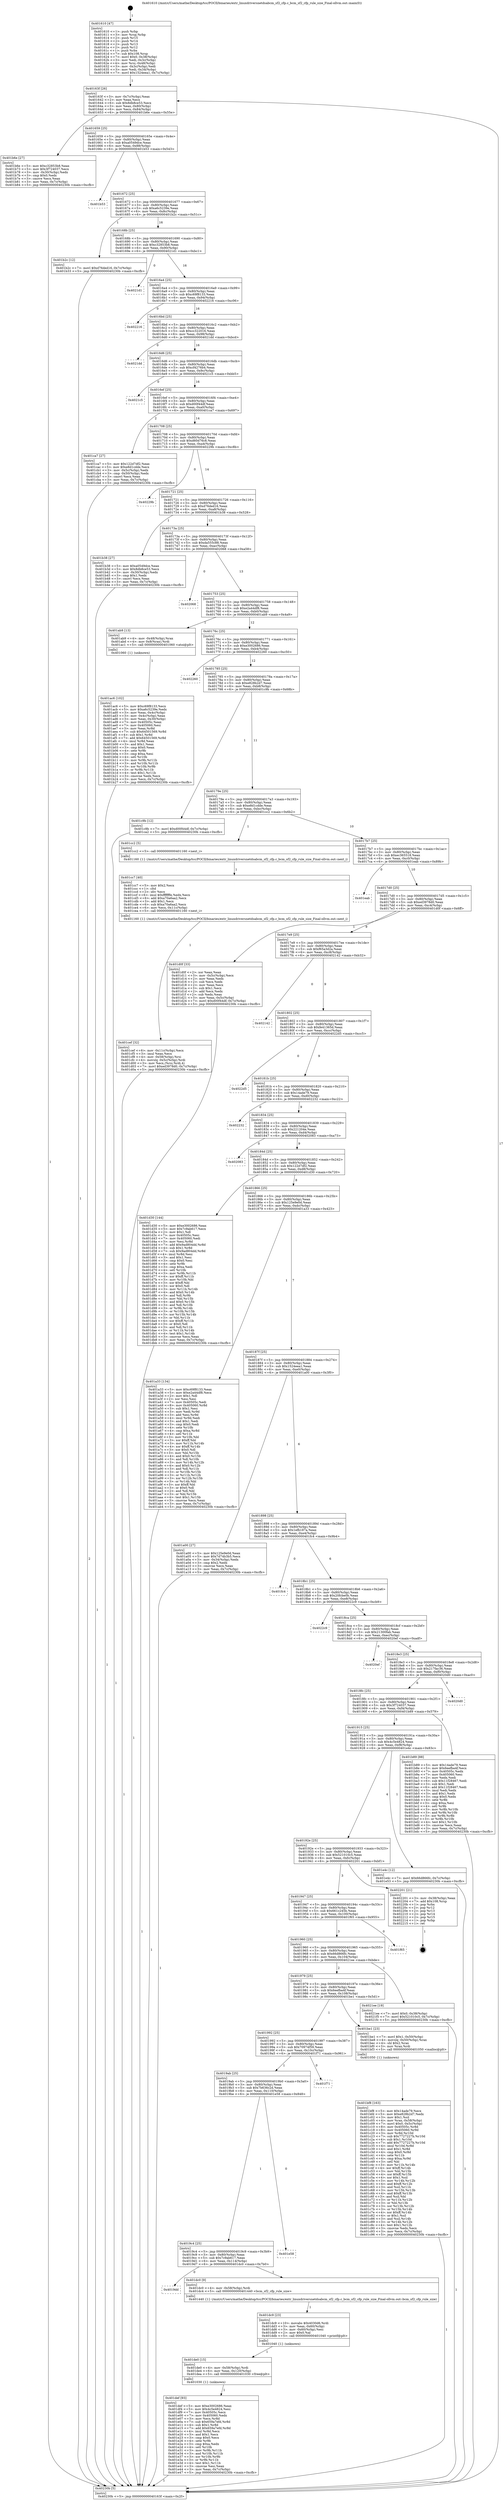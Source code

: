 digraph "0x401610" {
  label = "0x401610 (/mnt/c/Users/mathe/Desktop/tcc/POCII/binaries/extr_linuxdriversnetdsabcm_sf2_cfp.c_bcm_sf2_cfp_rule_size_Final-ollvm.out::main(0))"
  labelloc = "t"
  node[shape=record]

  Entry [label="",width=0.3,height=0.3,shape=circle,fillcolor=black,style=filled]
  "0x40163f" [label="{
     0x40163f [26]\l
     | [instrs]\l
     &nbsp;&nbsp;0x40163f \<+3\>: mov -0x7c(%rbp),%eax\l
     &nbsp;&nbsp;0x401642 \<+2\>: mov %eax,%ecx\l
     &nbsp;&nbsp;0x401644 \<+6\>: sub $0x8db8ce53,%ecx\l
     &nbsp;&nbsp;0x40164a \<+3\>: mov %eax,-0x80(%rbp)\l
     &nbsp;&nbsp;0x40164d \<+6\>: mov %ecx,-0x84(%rbp)\l
     &nbsp;&nbsp;0x401653 \<+6\>: je 0000000000401b6e \<main+0x55e\>\l
  }"]
  "0x401b6e" [label="{
     0x401b6e [27]\l
     | [instrs]\l
     &nbsp;&nbsp;0x401b6e \<+5\>: mov $0xc32853b8,%eax\l
     &nbsp;&nbsp;0x401b73 \<+5\>: mov $0x3f724037,%ecx\l
     &nbsp;&nbsp;0x401b78 \<+3\>: mov -0x30(%rbp),%edx\l
     &nbsp;&nbsp;0x401b7b \<+3\>: cmp $0x0,%edx\l
     &nbsp;&nbsp;0x401b7e \<+3\>: cmove %ecx,%eax\l
     &nbsp;&nbsp;0x401b81 \<+3\>: mov %eax,-0x7c(%rbp)\l
     &nbsp;&nbsp;0x401b84 \<+5\>: jmp 000000000040230b \<main+0xcfb\>\l
  }"]
  "0x401659" [label="{
     0x401659 [25]\l
     | [instrs]\l
     &nbsp;&nbsp;0x401659 \<+5\>: jmp 000000000040165e \<main+0x4e\>\l
     &nbsp;&nbsp;0x40165e \<+3\>: mov -0x80(%rbp),%eax\l
     &nbsp;&nbsp;0x401661 \<+5\>: sub $0xa0549dce,%eax\l
     &nbsp;&nbsp;0x401666 \<+6\>: mov %eax,-0x88(%rbp)\l
     &nbsp;&nbsp;0x40166c \<+6\>: je 0000000000401b53 \<main+0x543\>\l
  }"]
  Exit [label="",width=0.3,height=0.3,shape=circle,fillcolor=black,style=filled,peripheries=2]
  "0x401b53" [label="{
     0x401b53\l
  }", style=dashed]
  "0x401672" [label="{
     0x401672 [25]\l
     | [instrs]\l
     &nbsp;&nbsp;0x401672 \<+5\>: jmp 0000000000401677 \<main+0x67\>\l
     &nbsp;&nbsp;0x401677 \<+3\>: mov -0x80(%rbp),%eax\l
     &nbsp;&nbsp;0x40167a \<+5\>: sub $0xa6c5239e,%eax\l
     &nbsp;&nbsp;0x40167f \<+6\>: mov %eax,-0x8c(%rbp)\l
     &nbsp;&nbsp;0x401685 \<+6\>: je 0000000000401b2c \<main+0x51c\>\l
  }"]
  "0x401def" [label="{
     0x401def [93]\l
     | [instrs]\l
     &nbsp;&nbsp;0x401def \<+5\>: mov $0xe3002686,%eax\l
     &nbsp;&nbsp;0x401df4 \<+5\>: mov $0x4c5e4824,%esi\l
     &nbsp;&nbsp;0x401df9 \<+7\>: mov 0x40505c,%ecx\l
     &nbsp;&nbsp;0x401e00 \<+7\>: mov 0x405060,%edx\l
     &nbsp;&nbsp;0x401e07 \<+3\>: mov %ecx,%r8d\l
     &nbsp;&nbsp;0x401e0a \<+7\>: sub $0x659a7efd,%r8d\l
     &nbsp;&nbsp;0x401e11 \<+4\>: sub $0x1,%r8d\l
     &nbsp;&nbsp;0x401e15 \<+7\>: add $0x659a7efd,%r8d\l
     &nbsp;&nbsp;0x401e1c \<+4\>: imul %r8d,%ecx\l
     &nbsp;&nbsp;0x401e20 \<+3\>: and $0x1,%ecx\l
     &nbsp;&nbsp;0x401e23 \<+3\>: cmp $0x0,%ecx\l
     &nbsp;&nbsp;0x401e26 \<+4\>: sete %r9b\l
     &nbsp;&nbsp;0x401e2a \<+3\>: cmp $0xa,%edx\l
     &nbsp;&nbsp;0x401e2d \<+4\>: setl %r10b\l
     &nbsp;&nbsp;0x401e31 \<+3\>: mov %r9b,%r11b\l
     &nbsp;&nbsp;0x401e34 \<+3\>: and %r10b,%r11b\l
     &nbsp;&nbsp;0x401e37 \<+3\>: xor %r10b,%r9b\l
     &nbsp;&nbsp;0x401e3a \<+3\>: or %r9b,%r11b\l
     &nbsp;&nbsp;0x401e3d \<+4\>: test $0x1,%r11b\l
     &nbsp;&nbsp;0x401e41 \<+3\>: cmovne %esi,%eax\l
     &nbsp;&nbsp;0x401e44 \<+3\>: mov %eax,-0x7c(%rbp)\l
     &nbsp;&nbsp;0x401e47 \<+5\>: jmp 000000000040230b \<main+0xcfb\>\l
  }"]
  "0x401b2c" [label="{
     0x401b2c [12]\l
     | [instrs]\l
     &nbsp;&nbsp;0x401b2c \<+7\>: movl $0xd76ded16,-0x7c(%rbp)\l
     &nbsp;&nbsp;0x401b33 \<+5\>: jmp 000000000040230b \<main+0xcfb\>\l
  }"]
  "0x40168b" [label="{
     0x40168b [25]\l
     | [instrs]\l
     &nbsp;&nbsp;0x40168b \<+5\>: jmp 0000000000401690 \<main+0x80\>\l
     &nbsp;&nbsp;0x401690 \<+3\>: mov -0x80(%rbp),%eax\l
     &nbsp;&nbsp;0x401693 \<+5\>: sub $0xc32853b8,%eax\l
     &nbsp;&nbsp;0x401698 \<+6\>: mov %eax,-0x90(%rbp)\l
     &nbsp;&nbsp;0x40169e \<+6\>: je 00000000004021d1 \<main+0xbc1\>\l
  }"]
  "0x401de0" [label="{
     0x401de0 [15]\l
     | [instrs]\l
     &nbsp;&nbsp;0x401de0 \<+4\>: mov -0x58(%rbp),%rdi\l
     &nbsp;&nbsp;0x401de4 \<+6\>: mov %eax,-0x120(%rbp)\l
     &nbsp;&nbsp;0x401dea \<+5\>: call 0000000000401030 \<free@plt\>\l
     | [calls]\l
     &nbsp;&nbsp;0x401030 \{1\} (unknown)\l
  }"]
  "0x4021d1" [label="{
     0x4021d1\l
  }", style=dashed]
  "0x4016a4" [label="{
     0x4016a4 [25]\l
     | [instrs]\l
     &nbsp;&nbsp;0x4016a4 \<+5\>: jmp 00000000004016a9 \<main+0x99\>\l
     &nbsp;&nbsp;0x4016a9 \<+3\>: mov -0x80(%rbp),%eax\l
     &nbsp;&nbsp;0x4016ac \<+5\>: sub $0xc69f8133,%eax\l
     &nbsp;&nbsp;0x4016b1 \<+6\>: mov %eax,-0x94(%rbp)\l
     &nbsp;&nbsp;0x4016b7 \<+6\>: je 0000000000402216 \<main+0xc06\>\l
  }"]
  "0x401dc9" [label="{
     0x401dc9 [23]\l
     | [instrs]\l
     &nbsp;&nbsp;0x401dc9 \<+10\>: movabs $0x4030d6,%rdi\l
     &nbsp;&nbsp;0x401dd3 \<+3\>: mov %eax,-0x60(%rbp)\l
     &nbsp;&nbsp;0x401dd6 \<+3\>: mov -0x60(%rbp),%esi\l
     &nbsp;&nbsp;0x401dd9 \<+2\>: mov $0x0,%al\l
     &nbsp;&nbsp;0x401ddb \<+5\>: call 0000000000401040 \<printf@plt\>\l
     | [calls]\l
     &nbsp;&nbsp;0x401040 \{1\} (unknown)\l
  }"]
  "0x402216" [label="{
     0x402216\l
  }", style=dashed]
  "0x4016bd" [label="{
     0x4016bd [25]\l
     | [instrs]\l
     &nbsp;&nbsp;0x4016bd \<+5\>: jmp 00000000004016c2 \<main+0xb2\>\l
     &nbsp;&nbsp;0x4016c2 \<+3\>: mov -0x80(%rbp),%eax\l
     &nbsp;&nbsp;0x4016c5 \<+5\>: sub $0xcc322016,%eax\l
     &nbsp;&nbsp;0x4016ca \<+6\>: mov %eax,-0x98(%rbp)\l
     &nbsp;&nbsp;0x4016d0 \<+6\>: je 00000000004021dd \<main+0xbcd\>\l
  }"]
  "0x4019dd" [label="{
     0x4019dd\l
  }", style=dashed]
  "0x4021dd" [label="{
     0x4021dd\l
  }", style=dashed]
  "0x4016d6" [label="{
     0x4016d6 [25]\l
     | [instrs]\l
     &nbsp;&nbsp;0x4016d6 \<+5\>: jmp 00000000004016db \<main+0xcb\>\l
     &nbsp;&nbsp;0x4016db \<+3\>: mov -0x80(%rbp),%eax\l
     &nbsp;&nbsp;0x4016de \<+5\>: sub $0xcf4276b4,%eax\l
     &nbsp;&nbsp;0x4016e3 \<+6\>: mov %eax,-0x9c(%rbp)\l
     &nbsp;&nbsp;0x4016e9 \<+6\>: je 00000000004021c5 \<main+0xbb5\>\l
  }"]
  "0x401dc0" [label="{
     0x401dc0 [9]\l
     | [instrs]\l
     &nbsp;&nbsp;0x401dc0 \<+4\>: mov -0x58(%rbp),%rdi\l
     &nbsp;&nbsp;0x401dc4 \<+5\>: call 0000000000401440 \<bcm_sf2_cfp_rule_size\>\l
     | [calls]\l
     &nbsp;&nbsp;0x401440 \{1\} (/mnt/c/Users/mathe/Desktop/tcc/POCII/binaries/extr_linuxdriversnetdsabcm_sf2_cfp.c_bcm_sf2_cfp_rule_size_Final-ollvm.out::bcm_sf2_cfp_rule_size)\l
  }"]
  "0x4021c5" [label="{
     0x4021c5\l
  }", style=dashed]
  "0x4016ef" [label="{
     0x4016ef [25]\l
     | [instrs]\l
     &nbsp;&nbsp;0x4016ef \<+5\>: jmp 00000000004016f4 \<main+0xe4\>\l
     &nbsp;&nbsp;0x4016f4 \<+3\>: mov -0x80(%rbp),%eax\l
     &nbsp;&nbsp;0x4016f7 \<+5\>: sub $0xd00f44df,%eax\l
     &nbsp;&nbsp;0x4016fc \<+6\>: mov %eax,-0xa0(%rbp)\l
     &nbsp;&nbsp;0x401702 \<+6\>: je 0000000000401ca7 \<main+0x697\>\l
  }"]
  "0x4019c4" [label="{
     0x4019c4 [25]\l
     | [instrs]\l
     &nbsp;&nbsp;0x4019c4 \<+5\>: jmp 00000000004019c9 \<main+0x3b9\>\l
     &nbsp;&nbsp;0x4019c9 \<+3\>: mov -0x80(%rbp),%eax\l
     &nbsp;&nbsp;0x4019cc \<+5\>: sub $0x7c9ab617,%eax\l
     &nbsp;&nbsp;0x4019d1 \<+6\>: mov %eax,-0x114(%rbp)\l
     &nbsp;&nbsp;0x4019d7 \<+6\>: je 0000000000401dc0 \<main+0x7b0\>\l
  }"]
  "0x401ca7" [label="{
     0x401ca7 [27]\l
     | [instrs]\l
     &nbsp;&nbsp;0x401ca7 \<+5\>: mov $0x122d7df2,%eax\l
     &nbsp;&nbsp;0x401cac \<+5\>: mov $0xe8d1cdde,%ecx\l
     &nbsp;&nbsp;0x401cb1 \<+3\>: mov -0x5c(%rbp),%edx\l
     &nbsp;&nbsp;0x401cb4 \<+3\>: cmp -0x50(%rbp),%edx\l
     &nbsp;&nbsp;0x401cb7 \<+3\>: cmovl %ecx,%eax\l
     &nbsp;&nbsp;0x401cba \<+3\>: mov %eax,-0x7c(%rbp)\l
     &nbsp;&nbsp;0x401cbd \<+5\>: jmp 000000000040230b \<main+0xcfb\>\l
  }"]
  "0x401708" [label="{
     0x401708 [25]\l
     | [instrs]\l
     &nbsp;&nbsp;0x401708 \<+5\>: jmp 000000000040170d \<main+0xfd\>\l
     &nbsp;&nbsp;0x40170d \<+3\>: mov -0x80(%rbp),%eax\l
     &nbsp;&nbsp;0x401710 \<+5\>: sub $0xd60d76c8,%eax\l
     &nbsp;&nbsp;0x401715 \<+6\>: mov %eax,-0xa4(%rbp)\l
     &nbsp;&nbsp;0x40171b \<+6\>: je 000000000040229b \<main+0xc8b\>\l
  }"]
  "0x401e58" [label="{
     0x401e58\l
  }", style=dashed]
  "0x40229b" [label="{
     0x40229b\l
  }", style=dashed]
  "0x401721" [label="{
     0x401721 [25]\l
     | [instrs]\l
     &nbsp;&nbsp;0x401721 \<+5\>: jmp 0000000000401726 \<main+0x116\>\l
     &nbsp;&nbsp;0x401726 \<+3\>: mov -0x80(%rbp),%eax\l
     &nbsp;&nbsp;0x401729 \<+5\>: sub $0xd76ded16,%eax\l
     &nbsp;&nbsp;0x40172e \<+6\>: mov %eax,-0xa8(%rbp)\l
     &nbsp;&nbsp;0x401734 \<+6\>: je 0000000000401b38 \<main+0x528\>\l
  }"]
  "0x4019ab" [label="{
     0x4019ab [25]\l
     | [instrs]\l
     &nbsp;&nbsp;0x4019ab \<+5\>: jmp 00000000004019b0 \<main+0x3a0\>\l
     &nbsp;&nbsp;0x4019b0 \<+3\>: mov -0x80(%rbp),%eax\l
     &nbsp;&nbsp;0x4019b3 \<+5\>: sub $0x7b636c2d,%eax\l
     &nbsp;&nbsp;0x4019b8 \<+6\>: mov %eax,-0x110(%rbp)\l
     &nbsp;&nbsp;0x4019be \<+6\>: je 0000000000401e58 \<main+0x848\>\l
  }"]
  "0x401b38" [label="{
     0x401b38 [27]\l
     | [instrs]\l
     &nbsp;&nbsp;0x401b38 \<+5\>: mov $0xa0549dce,%eax\l
     &nbsp;&nbsp;0x401b3d \<+5\>: mov $0x8db8ce53,%ecx\l
     &nbsp;&nbsp;0x401b42 \<+3\>: mov -0x30(%rbp),%edx\l
     &nbsp;&nbsp;0x401b45 \<+3\>: cmp $0x1,%edx\l
     &nbsp;&nbsp;0x401b48 \<+3\>: cmovl %ecx,%eax\l
     &nbsp;&nbsp;0x401b4b \<+3\>: mov %eax,-0x7c(%rbp)\l
     &nbsp;&nbsp;0x401b4e \<+5\>: jmp 000000000040230b \<main+0xcfb\>\l
  }"]
  "0x40173a" [label="{
     0x40173a [25]\l
     | [instrs]\l
     &nbsp;&nbsp;0x40173a \<+5\>: jmp 000000000040173f \<main+0x12f\>\l
     &nbsp;&nbsp;0x40173f \<+3\>: mov -0x80(%rbp),%eax\l
     &nbsp;&nbsp;0x401742 \<+5\>: sub $0xda555c88,%eax\l
     &nbsp;&nbsp;0x401747 \<+6\>: mov %eax,-0xac(%rbp)\l
     &nbsp;&nbsp;0x40174d \<+6\>: je 0000000000402068 \<main+0xa58\>\l
  }"]
  "0x401f71" [label="{
     0x401f71\l
  }", style=dashed]
  "0x402068" [label="{
     0x402068\l
  }", style=dashed]
  "0x401753" [label="{
     0x401753 [25]\l
     | [instrs]\l
     &nbsp;&nbsp;0x401753 \<+5\>: jmp 0000000000401758 \<main+0x148\>\l
     &nbsp;&nbsp;0x401758 \<+3\>: mov -0x80(%rbp),%eax\l
     &nbsp;&nbsp;0x40175b \<+5\>: sub $0xe2a44df8,%eax\l
     &nbsp;&nbsp;0x401760 \<+6\>: mov %eax,-0xb0(%rbp)\l
     &nbsp;&nbsp;0x401766 \<+6\>: je 0000000000401ab9 \<main+0x4a9\>\l
  }"]
  "0x401cef" [label="{
     0x401cef [32]\l
     | [instrs]\l
     &nbsp;&nbsp;0x401cef \<+6\>: mov -0x11c(%rbp),%ecx\l
     &nbsp;&nbsp;0x401cf5 \<+3\>: imul %eax,%ecx\l
     &nbsp;&nbsp;0x401cf8 \<+4\>: mov -0x58(%rbp),%rsi\l
     &nbsp;&nbsp;0x401cfc \<+4\>: movslq -0x5c(%rbp),%rdi\l
     &nbsp;&nbsp;0x401d00 \<+3\>: mov %ecx,(%rsi,%rdi,4)\l
     &nbsp;&nbsp;0x401d03 \<+7\>: movl $0xed3978d0,-0x7c(%rbp)\l
     &nbsp;&nbsp;0x401d0a \<+5\>: jmp 000000000040230b \<main+0xcfb\>\l
  }"]
  "0x401ab9" [label="{
     0x401ab9 [13]\l
     | [instrs]\l
     &nbsp;&nbsp;0x401ab9 \<+4\>: mov -0x48(%rbp),%rax\l
     &nbsp;&nbsp;0x401abd \<+4\>: mov 0x8(%rax),%rdi\l
     &nbsp;&nbsp;0x401ac1 \<+5\>: call 0000000000401060 \<atoi@plt\>\l
     | [calls]\l
     &nbsp;&nbsp;0x401060 \{1\} (unknown)\l
  }"]
  "0x40176c" [label="{
     0x40176c [25]\l
     | [instrs]\l
     &nbsp;&nbsp;0x40176c \<+5\>: jmp 0000000000401771 \<main+0x161\>\l
     &nbsp;&nbsp;0x401771 \<+3\>: mov -0x80(%rbp),%eax\l
     &nbsp;&nbsp;0x401774 \<+5\>: sub $0xe3002686,%eax\l
     &nbsp;&nbsp;0x401779 \<+6\>: mov %eax,-0xb4(%rbp)\l
     &nbsp;&nbsp;0x40177f \<+6\>: je 0000000000402260 \<main+0xc50\>\l
  }"]
  "0x401cc7" [label="{
     0x401cc7 [40]\l
     | [instrs]\l
     &nbsp;&nbsp;0x401cc7 \<+5\>: mov $0x2,%ecx\l
     &nbsp;&nbsp;0x401ccc \<+1\>: cltd\l
     &nbsp;&nbsp;0x401ccd \<+2\>: idiv %ecx\l
     &nbsp;&nbsp;0x401ccf \<+6\>: imul $0xfffffffe,%edx,%ecx\l
     &nbsp;&nbsp;0x401cd5 \<+6\>: add $0xa70a6aa2,%ecx\l
     &nbsp;&nbsp;0x401cdb \<+3\>: add $0x1,%ecx\l
     &nbsp;&nbsp;0x401cde \<+6\>: sub $0xa70a6aa2,%ecx\l
     &nbsp;&nbsp;0x401ce4 \<+6\>: mov %ecx,-0x11c(%rbp)\l
     &nbsp;&nbsp;0x401cea \<+5\>: call 0000000000401160 \<next_i\>\l
     | [calls]\l
     &nbsp;&nbsp;0x401160 \{1\} (/mnt/c/Users/mathe/Desktop/tcc/POCII/binaries/extr_linuxdriversnetdsabcm_sf2_cfp.c_bcm_sf2_cfp_rule_size_Final-ollvm.out::next_i)\l
  }"]
  "0x402260" [label="{
     0x402260\l
  }", style=dashed]
  "0x401785" [label="{
     0x401785 [25]\l
     | [instrs]\l
     &nbsp;&nbsp;0x401785 \<+5\>: jmp 000000000040178a \<main+0x17a\>\l
     &nbsp;&nbsp;0x40178a \<+3\>: mov -0x80(%rbp),%eax\l
     &nbsp;&nbsp;0x40178d \<+5\>: sub $0xe828b2d7,%eax\l
     &nbsp;&nbsp;0x401792 \<+6\>: mov %eax,-0xb8(%rbp)\l
     &nbsp;&nbsp;0x401798 \<+6\>: je 0000000000401c9b \<main+0x68b\>\l
  }"]
  "0x401bf8" [label="{
     0x401bf8 [163]\l
     | [instrs]\l
     &nbsp;&nbsp;0x401bf8 \<+5\>: mov $0x14ade79,%ecx\l
     &nbsp;&nbsp;0x401bfd \<+5\>: mov $0xe828b2d7,%edx\l
     &nbsp;&nbsp;0x401c02 \<+3\>: mov $0x1,%sil\l
     &nbsp;&nbsp;0x401c05 \<+4\>: mov %rax,-0x58(%rbp)\l
     &nbsp;&nbsp;0x401c09 \<+7\>: movl $0x0,-0x5c(%rbp)\l
     &nbsp;&nbsp;0x401c10 \<+8\>: mov 0x40505c,%r8d\l
     &nbsp;&nbsp;0x401c18 \<+8\>: mov 0x405060,%r9d\l
     &nbsp;&nbsp;0x401c20 \<+3\>: mov %r8d,%r10d\l
     &nbsp;&nbsp;0x401c23 \<+7\>: sub $0x7727227b,%r10d\l
     &nbsp;&nbsp;0x401c2a \<+4\>: sub $0x1,%r10d\l
     &nbsp;&nbsp;0x401c2e \<+7\>: add $0x7727227b,%r10d\l
     &nbsp;&nbsp;0x401c35 \<+4\>: imul %r10d,%r8d\l
     &nbsp;&nbsp;0x401c39 \<+4\>: and $0x1,%r8d\l
     &nbsp;&nbsp;0x401c3d \<+4\>: cmp $0x0,%r8d\l
     &nbsp;&nbsp;0x401c41 \<+4\>: sete %r11b\l
     &nbsp;&nbsp;0x401c45 \<+4\>: cmp $0xa,%r9d\l
     &nbsp;&nbsp;0x401c49 \<+3\>: setl %bl\l
     &nbsp;&nbsp;0x401c4c \<+3\>: mov %r11b,%r14b\l
     &nbsp;&nbsp;0x401c4f \<+4\>: xor $0xff,%r14b\l
     &nbsp;&nbsp;0x401c53 \<+3\>: mov %bl,%r15b\l
     &nbsp;&nbsp;0x401c56 \<+4\>: xor $0xff,%r15b\l
     &nbsp;&nbsp;0x401c5a \<+4\>: xor $0x1,%sil\l
     &nbsp;&nbsp;0x401c5e \<+3\>: mov %r14b,%r12b\l
     &nbsp;&nbsp;0x401c61 \<+4\>: and $0xff,%r12b\l
     &nbsp;&nbsp;0x401c65 \<+3\>: and %sil,%r11b\l
     &nbsp;&nbsp;0x401c68 \<+3\>: mov %r15b,%r13b\l
     &nbsp;&nbsp;0x401c6b \<+4\>: and $0xff,%r13b\l
     &nbsp;&nbsp;0x401c6f \<+3\>: and %sil,%bl\l
     &nbsp;&nbsp;0x401c72 \<+3\>: or %r11b,%r12b\l
     &nbsp;&nbsp;0x401c75 \<+3\>: or %bl,%r13b\l
     &nbsp;&nbsp;0x401c78 \<+3\>: xor %r13b,%r12b\l
     &nbsp;&nbsp;0x401c7b \<+3\>: or %r15b,%r14b\l
     &nbsp;&nbsp;0x401c7e \<+4\>: xor $0xff,%r14b\l
     &nbsp;&nbsp;0x401c82 \<+4\>: or $0x1,%sil\l
     &nbsp;&nbsp;0x401c86 \<+3\>: and %sil,%r14b\l
     &nbsp;&nbsp;0x401c89 \<+3\>: or %r14b,%r12b\l
     &nbsp;&nbsp;0x401c8c \<+4\>: test $0x1,%r12b\l
     &nbsp;&nbsp;0x401c90 \<+3\>: cmovne %edx,%ecx\l
     &nbsp;&nbsp;0x401c93 \<+3\>: mov %ecx,-0x7c(%rbp)\l
     &nbsp;&nbsp;0x401c96 \<+5\>: jmp 000000000040230b \<main+0xcfb\>\l
  }"]
  "0x401c9b" [label="{
     0x401c9b [12]\l
     | [instrs]\l
     &nbsp;&nbsp;0x401c9b \<+7\>: movl $0xd00f44df,-0x7c(%rbp)\l
     &nbsp;&nbsp;0x401ca2 \<+5\>: jmp 000000000040230b \<main+0xcfb\>\l
  }"]
  "0x40179e" [label="{
     0x40179e [25]\l
     | [instrs]\l
     &nbsp;&nbsp;0x40179e \<+5\>: jmp 00000000004017a3 \<main+0x193\>\l
     &nbsp;&nbsp;0x4017a3 \<+3\>: mov -0x80(%rbp),%eax\l
     &nbsp;&nbsp;0x4017a6 \<+5\>: sub $0xe8d1cdde,%eax\l
     &nbsp;&nbsp;0x4017ab \<+6\>: mov %eax,-0xbc(%rbp)\l
     &nbsp;&nbsp;0x4017b1 \<+6\>: je 0000000000401cc2 \<main+0x6b2\>\l
  }"]
  "0x401992" [label="{
     0x401992 [25]\l
     | [instrs]\l
     &nbsp;&nbsp;0x401992 \<+5\>: jmp 0000000000401997 \<main+0x387\>\l
     &nbsp;&nbsp;0x401997 \<+3\>: mov -0x80(%rbp),%eax\l
     &nbsp;&nbsp;0x40199a \<+5\>: sub $0x70974f59,%eax\l
     &nbsp;&nbsp;0x40199f \<+6\>: mov %eax,-0x10c(%rbp)\l
     &nbsp;&nbsp;0x4019a5 \<+6\>: je 0000000000401f71 \<main+0x961\>\l
  }"]
  "0x401cc2" [label="{
     0x401cc2 [5]\l
     | [instrs]\l
     &nbsp;&nbsp;0x401cc2 \<+5\>: call 0000000000401160 \<next_i\>\l
     | [calls]\l
     &nbsp;&nbsp;0x401160 \{1\} (/mnt/c/Users/mathe/Desktop/tcc/POCII/binaries/extr_linuxdriversnetdsabcm_sf2_cfp.c_bcm_sf2_cfp_rule_size_Final-ollvm.out::next_i)\l
  }"]
  "0x4017b7" [label="{
     0x4017b7 [25]\l
     | [instrs]\l
     &nbsp;&nbsp;0x4017b7 \<+5\>: jmp 00000000004017bc \<main+0x1ac\>\l
     &nbsp;&nbsp;0x4017bc \<+3\>: mov -0x80(%rbp),%eax\l
     &nbsp;&nbsp;0x4017bf \<+5\>: sub $0xec365518,%eax\l
     &nbsp;&nbsp;0x4017c4 \<+6\>: mov %eax,-0xc0(%rbp)\l
     &nbsp;&nbsp;0x4017ca \<+6\>: je 0000000000401eab \<main+0x89b\>\l
  }"]
  "0x401be1" [label="{
     0x401be1 [23]\l
     | [instrs]\l
     &nbsp;&nbsp;0x401be1 \<+7\>: movl $0x1,-0x50(%rbp)\l
     &nbsp;&nbsp;0x401be8 \<+4\>: movslq -0x50(%rbp),%rax\l
     &nbsp;&nbsp;0x401bec \<+4\>: shl $0x2,%rax\l
     &nbsp;&nbsp;0x401bf0 \<+3\>: mov %rax,%rdi\l
     &nbsp;&nbsp;0x401bf3 \<+5\>: call 0000000000401050 \<malloc@plt\>\l
     | [calls]\l
     &nbsp;&nbsp;0x401050 \{1\} (unknown)\l
  }"]
  "0x401eab" [label="{
     0x401eab\l
  }", style=dashed]
  "0x4017d0" [label="{
     0x4017d0 [25]\l
     | [instrs]\l
     &nbsp;&nbsp;0x4017d0 \<+5\>: jmp 00000000004017d5 \<main+0x1c5\>\l
     &nbsp;&nbsp;0x4017d5 \<+3\>: mov -0x80(%rbp),%eax\l
     &nbsp;&nbsp;0x4017d8 \<+5\>: sub $0xed3978d0,%eax\l
     &nbsp;&nbsp;0x4017dd \<+6\>: mov %eax,-0xc4(%rbp)\l
     &nbsp;&nbsp;0x4017e3 \<+6\>: je 0000000000401d0f \<main+0x6ff\>\l
  }"]
  "0x401979" [label="{
     0x401979 [25]\l
     | [instrs]\l
     &nbsp;&nbsp;0x401979 \<+5\>: jmp 000000000040197e \<main+0x36e\>\l
     &nbsp;&nbsp;0x40197e \<+3\>: mov -0x80(%rbp),%eax\l
     &nbsp;&nbsp;0x401981 \<+5\>: sub $0x6eefba4f,%eax\l
     &nbsp;&nbsp;0x401986 \<+6\>: mov %eax,-0x108(%rbp)\l
     &nbsp;&nbsp;0x40198c \<+6\>: je 0000000000401be1 \<main+0x5d1\>\l
  }"]
  "0x401d0f" [label="{
     0x401d0f [33]\l
     | [instrs]\l
     &nbsp;&nbsp;0x401d0f \<+2\>: xor %eax,%eax\l
     &nbsp;&nbsp;0x401d11 \<+3\>: mov -0x5c(%rbp),%ecx\l
     &nbsp;&nbsp;0x401d14 \<+2\>: mov %eax,%edx\l
     &nbsp;&nbsp;0x401d16 \<+2\>: sub %ecx,%edx\l
     &nbsp;&nbsp;0x401d18 \<+2\>: mov %eax,%ecx\l
     &nbsp;&nbsp;0x401d1a \<+3\>: sub $0x1,%ecx\l
     &nbsp;&nbsp;0x401d1d \<+2\>: add %ecx,%edx\l
     &nbsp;&nbsp;0x401d1f \<+2\>: sub %edx,%eax\l
     &nbsp;&nbsp;0x401d21 \<+3\>: mov %eax,-0x5c(%rbp)\l
     &nbsp;&nbsp;0x401d24 \<+7\>: movl $0xd00f44df,-0x7c(%rbp)\l
     &nbsp;&nbsp;0x401d2b \<+5\>: jmp 000000000040230b \<main+0xcfb\>\l
  }"]
  "0x4017e9" [label="{
     0x4017e9 [25]\l
     | [instrs]\l
     &nbsp;&nbsp;0x4017e9 \<+5\>: jmp 00000000004017ee \<main+0x1de\>\l
     &nbsp;&nbsp;0x4017ee \<+3\>: mov -0x80(%rbp),%eax\l
     &nbsp;&nbsp;0x4017f1 \<+5\>: sub $0xf65a3d2a,%eax\l
     &nbsp;&nbsp;0x4017f6 \<+6\>: mov %eax,-0xc8(%rbp)\l
     &nbsp;&nbsp;0x4017fc \<+6\>: je 0000000000402142 \<main+0xb32\>\l
  }"]
  "0x4021ee" [label="{
     0x4021ee [19]\l
     | [instrs]\l
     &nbsp;&nbsp;0x4021ee \<+7\>: movl $0x0,-0x38(%rbp)\l
     &nbsp;&nbsp;0x4021f5 \<+7\>: movl $0x521010c5,-0x7c(%rbp)\l
     &nbsp;&nbsp;0x4021fc \<+5\>: jmp 000000000040230b \<main+0xcfb\>\l
  }"]
  "0x402142" [label="{
     0x402142\l
  }", style=dashed]
  "0x401802" [label="{
     0x401802 [25]\l
     | [instrs]\l
     &nbsp;&nbsp;0x401802 \<+5\>: jmp 0000000000401807 \<main+0x1f7\>\l
     &nbsp;&nbsp;0x401807 \<+3\>: mov -0x80(%rbp),%eax\l
     &nbsp;&nbsp;0x40180a \<+5\>: sub $0xfe41365d,%eax\l
     &nbsp;&nbsp;0x40180f \<+6\>: mov %eax,-0xcc(%rbp)\l
     &nbsp;&nbsp;0x401815 \<+6\>: je 00000000004022d5 \<main+0xcc5\>\l
  }"]
  "0x401960" [label="{
     0x401960 [25]\l
     | [instrs]\l
     &nbsp;&nbsp;0x401960 \<+5\>: jmp 0000000000401965 \<main+0x355\>\l
     &nbsp;&nbsp;0x401965 \<+3\>: mov -0x80(%rbp),%eax\l
     &nbsp;&nbsp;0x401968 \<+5\>: sub $0x66d866fc,%eax\l
     &nbsp;&nbsp;0x40196d \<+6\>: mov %eax,-0x104(%rbp)\l
     &nbsp;&nbsp;0x401973 \<+6\>: je 00000000004021ee \<main+0xbde\>\l
  }"]
  "0x4022d5" [label="{
     0x4022d5\l
  }", style=dashed]
  "0x40181b" [label="{
     0x40181b [25]\l
     | [instrs]\l
     &nbsp;&nbsp;0x40181b \<+5\>: jmp 0000000000401820 \<main+0x210\>\l
     &nbsp;&nbsp;0x401820 \<+3\>: mov -0x80(%rbp),%eax\l
     &nbsp;&nbsp;0x401823 \<+5\>: sub $0x14ade79,%eax\l
     &nbsp;&nbsp;0x401828 \<+6\>: mov %eax,-0xd0(%rbp)\l
     &nbsp;&nbsp;0x40182e \<+6\>: je 0000000000402232 \<main+0xc22\>\l
  }"]
  "0x401f65" [label="{
     0x401f65\l
  }", style=dashed]
  "0x402232" [label="{
     0x402232\l
  }", style=dashed]
  "0x401834" [label="{
     0x401834 [25]\l
     | [instrs]\l
     &nbsp;&nbsp;0x401834 \<+5\>: jmp 0000000000401839 \<main+0x229\>\l
     &nbsp;&nbsp;0x401839 \<+3\>: mov -0x80(%rbp),%eax\l
     &nbsp;&nbsp;0x40183c \<+5\>: sub $0x221204e,%eax\l
     &nbsp;&nbsp;0x401841 \<+6\>: mov %eax,-0xd4(%rbp)\l
     &nbsp;&nbsp;0x401847 \<+6\>: je 0000000000402083 \<main+0xa73\>\l
  }"]
  "0x401947" [label="{
     0x401947 [25]\l
     | [instrs]\l
     &nbsp;&nbsp;0x401947 \<+5\>: jmp 000000000040194c \<main+0x33c\>\l
     &nbsp;&nbsp;0x40194c \<+3\>: mov -0x80(%rbp),%eax\l
     &nbsp;&nbsp;0x40194f \<+5\>: sub $0x661c245b,%eax\l
     &nbsp;&nbsp;0x401954 \<+6\>: mov %eax,-0x100(%rbp)\l
     &nbsp;&nbsp;0x40195a \<+6\>: je 0000000000401f65 \<main+0x955\>\l
  }"]
  "0x402083" [label="{
     0x402083\l
  }", style=dashed]
  "0x40184d" [label="{
     0x40184d [25]\l
     | [instrs]\l
     &nbsp;&nbsp;0x40184d \<+5\>: jmp 0000000000401852 \<main+0x242\>\l
     &nbsp;&nbsp;0x401852 \<+3\>: mov -0x80(%rbp),%eax\l
     &nbsp;&nbsp;0x401855 \<+5\>: sub $0x122d7df2,%eax\l
     &nbsp;&nbsp;0x40185a \<+6\>: mov %eax,-0xd8(%rbp)\l
     &nbsp;&nbsp;0x401860 \<+6\>: je 0000000000401d30 \<main+0x720\>\l
  }"]
  "0x402201" [label="{
     0x402201 [21]\l
     | [instrs]\l
     &nbsp;&nbsp;0x402201 \<+3\>: mov -0x38(%rbp),%eax\l
     &nbsp;&nbsp;0x402204 \<+7\>: add $0x108,%rsp\l
     &nbsp;&nbsp;0x40220b \<+1\>: pop %rbx\l
     &nbsp;&nbsp;0x40220c \<+2\>: pop %r12\l
     &nbsp;&nbsp;0x40220e \<+2\>: pop %r13\l
     &nbsp;&nbsp;0x402210 \<+2\>: pop %r14\l
     &nbsp;&nbsp;0x402212 \<+2\>: pop %r15\l
     &nbsp;&nbsp;0x402214 \<+1\>: pop %rbp\l
     &nbsp;&nbsp;0x402215 \<+1\>: ret\l
  }"]
  "0x401d30" [label="{
     0x401d30 [144]\l
     | [instrs]\l
     &nbsp;&nbsp;0x401d30 \<+5\>: mov $0xe3002686,%eax\l
     &nbsp;&nbsp;0x401d35 \<+5\>: mov $0x7c9ab617,%ecx\l
     &nbsp;&nbsp;0x401d3a \<+2\>: mov $0x1,%dl\l
     &nbsp;&nbsp;0x401d3c \<+7\>: mov 0x40505c,%esi\l
     &nbsp;&nbsp;0x401d43 \<+7\>: mov 0x405060,%edi\l
     &nbsp;&nbsp;0x401d4a \<+3\>: mov %esi,%r8d\l
     &nbsp;&nbsp;0x401d4d \<+7\>: add $0x9ad804dd,%r8d\l
     &nbsp;&nbsp;0x401d54 \<+4\>: sub $0x1,%r8d\l
     &nbsp;&nbsp;0x401d58 \<+7\>: sub $0x9ad804dd,%r8d\l
     &nbsp;&nbsp;0x401d5f \<+4\>: imul %r8d,%esi\l
     &nbsp;&nbsp;0x401d63 \<+3\>: and $0x1,%esi\l
     &nbsp;&nbsp;0x401d66 \<+3\>: cmp $0x0,%esi\l
     &nbsp;&nbsp;0x401d69 \<+4\>: sete %r9b\l
     &nbsp;&nbsp;0x401d6d \<+3\>: cmp $0xa,%edi\l
     &nbsp;&nbsp;0x401d70 \<+4\>: setl %r10b\l
     &nbsp;&nbsp;0x401d74 \<+3\>: mov %r9b,%r11b\l
     &nbsp;&nbsp;0x401d77 \<+4\>: xor $0xff,%r11b\l
     &nbsp;&nbsp;0x401d7b \<+3\>: mov %r10b,%bl\l
     &nbsp;&nbsp;0x401d7e \<+3\>: xor $0xff,%bl\l
     &nbsp;&nbsp;0x401d81 \<+3\>: xor $0x0,%dl\l
     &nbsp;&nbsp;0x401d84 \<+3\>: mov %r11b,%r14b\l
     &nbsp;&nbsp;0x401d87 \<+4\>: and $0x0,%r14b\l
     &nbsp;&nbsp;0x401d8b \<+3\>: and %dl,%r9b\l
     &nbsp;&nbsp;0x401d8e \<+3\>: mov %bl,%r15b\l
     &nbsp;&nbsp;0x401d91 \<+4\>: and $0x0,%r15b\l
     &nbsp;&nbsp;0x401d95 \<+3\>: and %dl,%r10b\l
     &nbsp;&nbsp;0x401d98 \<+3\>: or %r9b,%r14b\l
     &nbsp;&nbsp;0x401d9b \<+3\>: or %r10b,%r15b\l
     &nbsp;&nbsp;0x401d9e \<+3\>: xor %r15b,%r14b\l
     &nbsp;&nbsp;0x401da1 \<+3\>: or %bl,%r11b\l
     &nbsp;&nbsp;0x401da4 \<+4\>: xor $0xff,%r11b\l
     &nbsp;&nbsp;0x401da8 \<+3\>: or $0x0,%dl\l
     &nbsp;&nbsp;0x401dab \<+3\>: and %dl,%r11b\l
     &nbsp;&nbsp;0x401dae \<+3\>: or %r11b,%r14b\l
     &nbsp;&nbsp;0x401db1 \<+4\>: test $0x1,%r14b\l
     &nbsp;&nbsp;0x401db5 \<+3\>: cmovne %ecx,%eax\l
     &nbsp;&nbsp;0x401db8 \<+3\>: mov %eax,-0x7c(%rbp)\l
     &nbsp;&nbsp;0x401dbb \<+5\>: jmp 000000000040230b \<main+0xcfb\>\l
  }"]
  "0x401866" [label="{
     0x401866 [25]\l
     | [instrs]\l
     &nbsp;&nbsp;0x401866 \<+5\>: jmp 000000000040186b \<main+0x25b\>\l
     &nbsp;&nbsp;0x40186b \<+3\>: mov -0x80(%rbp),%eax\l
     &nbsp;&nbsp;0x40186e \<+5\>: sub $0x125e9e0d,%eax\l
     &nbsp;&nbsp;0x401873 \<+6\>: mov %eax,-0xdc(%rbp)\l
     &nbsp;&nbsp;0x401879 \<+6\>: je 0000000000401a33 \<main+0x423\>\l
  }"]
  "0x40192e" [label="{
     0x40192e [25]\l
     | [instrs]\l
     &nbsp;&nbsp;0x40192e \<+5\>: jmp 0000000000401933 \<main+0x323\>\l
     &nbsp;&nbsp;0x401933 \<+3\>: mov -0x80(%rbp),%eax\l
     &nbsp;&nbsp;0x401936 \<+5\>: sub $0x521010c5,%eax\l
     &nbsp;&nbsp;0x40193b \<+6\>: mov %eax,-0xfc(%rbp)\l
     &nbsp;&nbsp;0x401941 \<+6\>: je 0000000000402201 \<main+0xbf1\>\l
  }"]
  "0x401a33" [label="{
     0x401a33 [134]\l
     | [instrs]\l
     &nbsp;&nbsp;0x401a33 \<+5\>: mov $0xc69f8133,%eax\l
     &nbsp;&nbsp;0x401a38 \<+5\>: mov $0xe2a44df8,%ecx\l
     &nbsp;&nbsp;0x401a3d \<+2\>: mov $0x1,%dl\l
     &nbsp;&nbsp;0x401a3f \<+2\>: xor %esi,%esi\l
     &nbsp;&nbsp;0x401a41 \<+7\>: mov 0x40505c,%edi\l
     &nbsp;&nbsp;0x401a48 \<+8\>: mov 0x405060,%r8d\l
     &nbsp;&nbsp;0x401a50 \<+3\>: sub $0x1,%esi\l
     &nbsp;&nbsp;0x401a53 \<+3\>: mov %edi,%r9d\l
     &nbsp;&nbsp;0x401a56 \<+3\>: add %esi,%r9d\l
     &nbsp;&nbsp;0x401a59 \<+4\>: imul %r9d,%edi\l
     &nbsp;&nbsp;0x401a5d \<+3\>: and $0x1,%edi\l
     &nbsp;&nbsp;0x401a60 \<+3\>: cmp $0x0,%edi\l
     &nbsp;&nbsp;0x401a63 \<+4\>: sete %r10b\l
     &nbsp;&nbsp;0x401a67 \<+4\>: cmp $0xa,%r8d\l
     &nbsp;&nbsp;0x401a6b \<+4\>: setl %r11b\l
     &nbsp;&nbsp;0x401a6f \<+3\>: mov %r10b,%bl\l
     &nbsp;&nbsp;0x401a72 \<+3\>: xor $0xff,%bl\l
     &nbsp;&nbsp;0x401a75 \<+3\>: mov %r11b,%r14b\l
     &nbsp;&nbsp;0x401a78 \<+4\>: xor $0xff,%r14b\l
     &nbsp;&nbsp;0x401a7c \<+3\>: xor $0x0,%dl\l
     &nbsp;&nbsp;0x401a7f \<+3\>: mov %bl,%r15b\l
     &nbsp;&nbsp;0x401a82 \<+4\>: and $0x0,%r15b\l
     &nbsp;&nbsp;0x401a86 \<+3\>: and %dl,%r10b\l
     &nbsp;&nbsp;0x401a89 \<+3\>: mov %r14b,%r12b\l
     &nbsp;&nbsp;0x401a8c \<+4\>: and $0x0,%r12b\l
     &nbsp;&nbsp;0x401a90 \<+3\>: and %dl,%r11b\l
     &nbsp;&nbsp;0x401a93 \<+3\>: or %r10b,%r15b\l
     &nbsp;&nbsp;0x401a96 \<+3\>: or %r11b,%r12b\l
     &nbsp;&nbsp;0x401a99 \<+3\>: xor %r12b,%r15b\l
     &nbsp;&nbsp;0x401a9c \<+3\>: or %r14b,%bl\l
     &nbsp;&nbsp;0x401a9f \<+3\>: xor $0xff,%bl\l
     &nbsp;&nbsp;0x401aa2 \<+3\>: or $0x0,%dl\l
     &nbsp;&nbsp;0x401aa5 \<+2\>: and %dl,%bl\l
     &nbsp;&nbsp;0x401aa7 \<+3\>: or %bl,%r15b\l
     &nbsp;&nbsp;0x401aaa \<+4\>: test $0x1,%r15b\l
     &nbsp;&nbsp;0x401aae \<+3\>: cmovne %ecx,%eax\l
     &nbsp;&nbsp;0x401ab1 \<+3\>: mov %eax,-0x7c(%rbp)\l
     &nbsp;&nbsp;0x401ab4 \<+5\>: jmp 000000000040230b \<main+0xcfb\>\l
  }"]
  "0x40187f" [label="{
     0x40187f [25]\l
     | [instrs]\l
     &nbsp;&nbsp;0x40187f \<+5\>: jmp 0000000000401884 \<main+0x274\>\l
     &nbsp;&nbsp;0x401884 \<+3\>: mov -0x80(%rbp),%eax\l
     &nbsp;&nbsp;0x401887 \<+5\>: sub $0x1524eea1,%eax\l
     &nbsp;&nbsp;0x40188c \<+6\>: mov %eax,-0xe0(%rbp)\l
     &nbsp;&nbsp;0x401892 \<+6\>: je 0000000000401a00 \<main+0x3f0\>\l
  }"]
  "0x401e4c" [label="{
     0x401e4c [12]\l
     | [instrs]\l
     &nbsp;&nbsp;0x401e4c \<+7\>: movl $0x66d866fc,-0x7c(%rbp)\l
     &nbsp;&nbsp;0x401e53 \<+5\>: jmp 000000000040230b \<main+0xcfb\>\l
  }"]
  "0x401a00" [label="{
     0x401a00 [27]\l
     | [instrs]\l
     &nbsp;&nbsp;0x401a00 \<+5\>: mov $0x125e9e0d,%eax\l
     &nbsp;&nbsp;0x401a05 \<+5\>: mov $0x7d74b3b5,%ecx\l
     &nbsp;&nbsp;0x401a0a \<+3\>: mov -0x34(%rbp),%edx\l
     &nbsp;&nbsp;0x401a0d \<+3\>: cmp $0x2,%edx\l
     &nbsp;&nbsp;0x401a10 \<+3\>: cmovne %ecx,%eax\l
     &nbsp;&nbsp;0x401a13 \<+3\>: mov %eax,-0x7c(%rbp)\l
     &nbsp;&nbsp;0x401a16 \<+5\>: jmp 000000000040230b \<main+0xcfb\>\l
  }"]
  "0x401898" [label="{
     0x401898 [25]\l
     | [instrs]\l
     &nbsp;&nbsp;0x401898 \<+5\>: jmp 000000000040189d \<main+0x28d\>\l
     &nbsp;&nbsp;0x40189d \<+3\>: mov -0x80(%rbp),%eax\l
     &nbsp;&nbsp;0x4018a0 \<+5\>: sub $0x1efb187a,%eax\l
     &nbsp;&nbsp;0x4018a5 \<+6\>: mov %eax,-0xe4(%rbp)\l
     &nbsp;&nbsp;0x4018ab \<+6\>: je 0000000000401fc4 \<main+0x9b4\>\l
  }"]
  "0x40230b" [label="{
     0x40230b [5]\l
     | [instrs]\l
     &nbsp;&nbsp;0x40230b \<+5\>: jmp 000000000040163f \<main+0x2f\>\l
  }"]
  "0x401610" [label="{
     0x401610 [47]\l
     | [instrs]\l
     &nbsp;&nbsp;0x401610 \<+1\>: push %rbp\l
     &nbsp;&nbsp;0x401611 \<+3\>: mov %rsp,%rbp\l
     &nbsp;&nbsp;0x401614 \<+2\>: push %r15\l
     &nbsp;&nbsp;0x401616 \<+2\>: push %r14\l
     &nbsp;&nbsp;0x401618 \<+2\>: push %r13\l
     &nbsp;&nbsp;0x40161a \<+2\>: push %r12\l
     &nbsp;&nbsp;0x40161c \<+1\>: push %rbx\l
     &nbsp;&nbsp;0x40161d \<+7\>: sub $0x108,%rsp\l
     &nbsp;&nbsp;0x401624 \<+7\>: movl $0x0,-0x38(%rbp)\l
     &nbsp;&nbsp;0x40162b \<+3\>: mov %edi,-0x3c(%rbp)\l
     &nbsp;&nbsp;0x40162e \<+4\>: mov %rsi,-0x48(%rbp)\l
     &nbsp;&nbsp;0x401632 \<+3\>: mov -0x3c(%rbp),%edi\l
     &nbsp;&nbsp;0x401635 \<+3\>: mov %edi,-0x34(%rbp)\l
     &nbsp;&nbsp;0x401638 \<+7\>: movl $0x1524eea1,-0x7c(%rbp)\l
  }"]
  "0x401ac6" [label="{
     0x401ac6 [102]\l
     | [instrs]\l
     &nbsp;&nbsp;0x401ac6 \<+5\>: mov $0xc69f8133,%ecx\l
     &nbsp;&nbsp;0x401acb \<+5\>: mov $0xa6c5239e,%edx\l
     &nbsp;&nbsp;0x401ad0 \<+3\>: mov %eax,-0x4c(%rbp)\l
     &nbsp;&nbsp;0x401ad3 \<+3\>: mov -0x4c(%rbp),%eax\l
     &nbsp;&nbsp;0x401ad6 \<+3\>: mov %eax,-0x30(%rbp)\l
     &nbsp;&nbsp;0x401ad9 \<+7\>: mov 0x40505c,%eax\l
     &nbsp;&nbsp;0x401ae0 \<+7\>: mov 0x405060,%esi\l
     &nbsp;&nbsp;0x401ae7 \<+3\>: mov %eax,%r8d\l
     &nbsp;&nbsp;0x401aea \<+7\>: sub $0x64501569,%r8d\l
     &nbsp;&nbsp;0x401af1 \<+4\>: sub $0x1,%r8d\l
     &nbsp;&nbsp;0x401af5 \<+7\>: add $0x64501569,%r8d\l
     &nbsp;&nbsp;0x401afc \<+4\>: imul %r8d,%eax\l
     &nbsp;&nbsp;0x401b00 \<+3\>: and $0x1,%eax\l
     &nbsp;&nbsp;0x401b03 \<+3\>: cmp $0x0,%eax\l
     &nbsp;&nbsp;0x401b06 \<+4\>: sete %r9b\l
     &nbsp;&nbsp;0x401b0a \<+3\>: cmp $0xa,%esi\l
     &nbsp;&nbsp;0x401b0d \<+4\>: setl %r10b\l
     &nbsp;&nbsp;0x401b11 \<+3\>: mov %r9b,%r11b\l
     &nbsp;&nbsp;0x401b14 \<+3\>: and %r10b,%r11b\l
     &nbsp;&nbsp;0x401b17 \<+3\>: xor %r10b,%r9b\l
     &nbsp;&nbsp;0x401b1a \<+3\>: or %r9b,%r11b\l
     &nbsp;&nbsp;0x401b1d \<+4\>: test $0x1,%r11b\l
     &nbsp;&nbsp;0x401b21 \<+3\>: cmovne %edx,%ecx\l
     &nbsp;&nbsp;0x401b24 \<+3\>: mov %ecx,-0x7c(%rbp)\l
     &nbsp;&nbsp;0x401b27 \<+5\>: jmp 000000000040230b \<main+0xcfb\>\l
  }"]
  "0x401915" [label="{
     0x401915 [25]\l
     | [instrs]\l
     &nbsp;&nbsp;0x401915 \<+5\>: jmp 000000000040191a \<main+0x30a\>\l
     &nbsp;&nbsp;0x40191a \<+3\>: mov -0x80(%rbp),%eax\l
     &nbsp;&nbsp;0x40191d \<+5\>: sub $0x4c5e4824,%eax\l
     &nbsp;&nbsp;0x401922 \<+6\>: mov %eax,-0xf8(%rbp)\l
     &nbsp;&nbsp;0x401928 \<+6\>: je 0000000000401e4c \<main+0x83c\>\l
  }"]
  "0x401fc4" [label="{
     0x401fc4\l
  }", style=dashed]
  "0x4018b1" [label="{
     0x4018b1 [25]\l
     | [instrs]\l
     &nbsp;&nbsp;0x4018b1 \<+5\>: jmp 00000000004018b6 \<main+0x2a6\>\l
     &nbsp;&nbsp;0x4018b6 \<+3\>: mov -0x80(%rbp),%eax\l
     &nbsp;&nbsp;0x4018b9 \<+5\>: sub $0x20fcbe0b,%eax\l
     &nbsp;&nbsp;0x4018be \<+6\>: mov %eax,-0xe8(%rbp)\l
     &nbsp;&nbsp;0x4018c4 \<+6\>: je 00000000004022c9 \<main+0xcb9\>\l
  }"]
  "0x401b89" [label="{
     0x401b89 [88]\l
     | [instrs]\l
     &nbsp;&nbsp;0x401b89 \<+5\>: mov $0x14ade79,%eax\l
     &nbsp;&nbsp;0x401b8e \<+5\>: mov $0x6eefba4f,%ecx\l
     &nbsp;&nbsp;0x401b93 \<+7\>: mov 0x40505c,%edx\l
     &nbsp;&nbsp;0x401b9a \<+7\>: mov 0x405060,%esi\l
     &nbsp;&nbsp;0x401ba1 \<+2\>: mov %edx,%edi\l
     &nbsp;&nbsp;0x401ba3 \<+6\>: sub $0x11f28467,%edi\l
     &nbsp;&nbsp;0x401ba9 \<+3\>: sub $0x1,%edi\l
     &nbsp;&nbsp;0x401bac \<+6\>: add $0x11f28467,%edi\l
     &nbsp;&nbsp;0x401bb2 \<+3\>: imul %edi,%edx\l
     &nbsp;&nbsp;0x401bb5 \<+3\>: and $0x1,%edx\l
     &nbsp;&nbsp;0x401bb8 \<+3\>: cmp $0x0,%edx\l
     &nbsp;&nbsp;0x401bbb \<+4\>: sete %r8b\l
     &nbsp;&nbsp;0x401bbf \<+3\>: cmp $0xa,%esi\l
     &nbsp;&nbsp;0x401bc2 \<+4\>: setl %r9b\l
     &nbsp;&nbsp;0x401bc6 \<+3\>: mov %r8b,%r10b\l
     &nbsp;&nbsp;0x401bc9 \<+3\>: and %r9b,%r10b\l
     &nbsp;&nbsp;0x401bcc \<+3\>: xor %r9b,%r8b\l
     &nbsp;&nbsp;0x401bcf \<+3\>: or %r8b,%r10b\l
     &nbsp;&nbsp;0x401bd2 \<+4\>: test $0x1,%r10b\l
     &nbsp;&nbsp;0x401bd6 \<+3\>: cmovne %ecx,%eax\l
     &nbsp;&nbsp;0x401bd9 \<+3\>: mov %eax,-0x7c(%rbp)\l
     &nbsp;&nbsp;0x401bdc \<+5\>: jmp 000000000040230b \<main+0xcfb\>\l
  }"]
  "0x4022c9" [label="{
     0x4022c9\l
  }", style=dashed]
  "0x4018ca" [label="{
     0x4018ca [25]\l
     | [instrs]\l
     &nbsp;&nbsp;0x4018ca \<+5\>: jmp 00000000004018cf \<main+0x2bf\>\l
     &nbsp;&nbsp;0x4018cf \<+3\>: mov -0x80(%rbp),%eax\l
     &nbsp;&nbsp;0x4018d2 \<+5\>: sub $0x21300fab,%eax\l
     &nbsp;&nbsp;0x4018d7 \<+6\>: mov %eax,-0xec(%rbp)\l
     &nbsp;&nbsp;0x4018dd \<+6\>: je 00000000004020ef \<main+0xadf\>\l
  }"]
  "0x4018fc" [label="{
     0x4018fc [25]\l
     | [instrs]\l
     &nbsp;&nbsp;0x4018fc \<+5\>: jmp 0000000000401901 \<main+0x2f1\>\l
     &nbsp;&nbsp;0x401901 \<+3\>: mov -0x80(%rbp),%eax\l
     &nbsp;&nbsp;0x401904 \<+5\>: sub $0x3f724037,%eax\l
     &nbsp;&nbsp;0x401909 \<+6\>: mov %eax,-0xf4(%rbp)\l
     &nbsp;&nbsp;0x40190f \<+6\>: je 0000000000401b89 \<main+0x579\>\l
  }"]
  "0x4020ef" [label="{
     0x4020ef\l
  }", style=dashed]
  "0x4018e3" [label="{
     0x4018e3 [25]\l
     | [instrs]\l
     &nbsp;&nbsp;0x4018e3 \<+5\>: jmp 00000000004018e8 \<main+0x2d8\>\l
     &nbsp;&nbsp;0x4018e8 \<+3\>: mov -0x80(%rbp),%eax\l
     &nbsp;&nbsp;0x4018eb \<+5\>: sub $0x217fac36,%eax\l
     &nbsp;&nbsp;0x4018f0 \<+6\>: mov %eax,-0xf0(%rbp)\l
     &nbsp;&nbsp;0x4018f6 \<+6\>: je 00000000004020d0 \<main+0xac0\>\l
  }"]
  "0x4020d0" [label="{
     0x4020d0\l
  }", style=dashed]
  Entry -> "0x401610" [label=" 1"]
  "0x40163f" -> "0x401b6e" [label=" 1"]
  "0x40163f" -> "0x401659" [label=" 17"]
  "0x402201" -> Exit [label=" 1"]
  "0x401659" -> "0x401b53" [label=" 0"]
  "0x401659" -> "0x401672" [label=" 17"]
  "0x4021ee" -> "0x40230b" [label=" 1"]
  "0x401672" -> "0x401b2c" [label=" 1"]
  "0x401672" -> "0x40168b" [label=" 16"]
  "0x401e4c" -> "0x40230b" [label=" 1"]
  "0x40168b" -> "0x4021d1" [label=" 0"]
  "0x40168b" -> "0x4016a4" [label=" 16"]
  "0x401def" -> "0x40230b" [label=" 1"]
  "0x4016a4" -> "0x402216" [label=" 0"]
  "0x4016a4" -> "0x4016bd" [label=" 16"]
  "0x401de0" -> "0x401def" [label=" 1"]
  "0x4016bd" -> "0x4021dd" [label=" 0"]
  "0x4016bd" -> "0x4016d6" [label=" 16"]
  "0x401dc9" -> "0x401de0" [label=" 1"]
  "0x4016d6" -> "0x4021c5" [label=" 0"]
  "0x4016d6" -> "0x4016ef" [label=" 16"]
  "0x401dc0" -> "0x401dc9" [label=" 1"]
  "0x4016ef" -> "0x401ca7" [label=" 2"]
  "0x4016ef" -> "0x401708" [label=" 14"]
  "0x4019c4" -> "0x401dc0" [label=" 1"]
  "0x401708" -> "0x40229b" [label=" 0"]
  "0x401708" -> "0x401721" [label=" 14"]
  "0x4019c4" -> "0x4019dd" [label=" 0"]
  "0x401721" -> "0x401b38" [label=" 1"]
  "0x401721" -> "0x40173a" [label=" 13"]
  "0x4019ab" -> "0x401e58" [label=" 0"]
  "0x40173a" -> "0x402068" [label=" 0"]
  "0x40173a" -> "0x401753" [label=" 13"]
  "0x4019ab" -> "0x4019c4" [label=" 1"]
  "0x401753" -> "0x401ab9" [label=" 1"]
  "0x401753" -> "0x40176c" [label=" 12"]
  "0x401992" -> "0x401f71" [label=" 0"]
  "0x40176c" -> "0x402260" [label=" 0"]
  "0x40176c" -> "0x401785" [label=" 12"]
  "0x401992" -> "0x4019ab" [label=" 1"]
  "0x401785" -> "0x401c9b" [label=" 1"]
  "0x401785" -> "0x40179e" [label=" 11"]
  "0x401d30" -> "0x40230b" [label=" 1"]
  "0x40179e" -> "0x401cc2" [label=" 1"]
  "0x40179e" -> "0x4017b7" [label=" 10"]
  "0x401d0f" -> "0x40230b" [label=" 1"]
  "0x4017b7" -> "0x401eab" [label=" 0"]
  "0x4017b7" -> "0x4017d0" [label=" 10"]
  "0x401cef" -> "0x40230b" [label=" 1"]
  "0x4017d0" -> "0x401d0f" [label=" 1"]
  "0x4017d0" -> "0x4017e9" [label=" 9"]
  "0x401cc2" -> "0x401cc7" [label=" 1"]
  "0x4017e9" -> "0x402142" [label=" 0"]
  "0x4017e9" -> "0x401802" [label=" 9"]
  "0x401ca7" -> "0x40230b" [label=" 2"]
  "0x401802" -> "0x4022d5" [label=" 0"]
  "0x401802" -> "0x40181b" [label=" 9"]
  "0x401bf8" -> "0x40230b" [label=" 1"]
  "0x40181b" -> "0x402232" [label=" 0"]
  "0x40181b" -> "0x401834" [label=" 9"]
  "0x401be1" -> "0x401bf8" [label=" 1"]
  "0x401834" -> "0x402083" [label=" 0"]
  "0x401834" -> "0x40184d" [label=" 9"]
  "0x401979" -> "0x401be1" [label=" 1"]
  "0x40184d" -> "0x401d30" [label=" 1"]
  "0x40184d" -> "0x401866" [label=" 8"]
  "0x401cc7" -> "0x401cef" [label=" 1"]
  "0x401866" -> "0x401a33" [label=" 1"]
  "0x401866" -> "0x40187f" [label=" 7"]
  "0x401960" -> "0x4021ee" [label=" 1"]
  "0x40187f" -> "0x401a00" [label=" 1"]
  "0x40187f" -> "0x401898" [label=" 6"]
  "0x401a00" -> "0x40230b" [label=" 1"]
  "0x401610" -> "0x40163f" [label=" 1"]
  "0x40230b" -> "0x40163f" [label=" 17"]
  "0x401a33" -> "0x40230b" [label=" 1"]
  "0x401ab9" -> "0x401ac6" [label=" 1"]
  "0x401ac6" -> "0x40230b" [label=" 1"]
  "0x401b2c" -> "0x40230b" [label=" 1"]
  "0x401b38" -> "0x40230b" [label=" 1"]
  "0x401b6e" -> "0x40230b" [label=" 1"]
  "0x401c9b" -> "0x40230b" [label=" 1"]
  "0x401898" -> "0x401fc4" [label=" 0"]
  "0x401898" -> "0x4018b1" [label=" 6"]
  "0x401947" -> "0x401f65" [label=" 0"]
  "0x4018b1" -> "0x4022c9" [label=" 0"]
  "0x4018b1" -> "0x4018ca" [label=" 6"]
  "0x401979" -> "0x401992" [label=" 1"]
  "0x4018ca" -> "0x4020ef" [label=" 0"]
  "0x4018ca" -> "0x4018e3" [label=" 6"]
  "0x40192e" -> "0x402201" [label=" 1"]
  "0x4018e3" -> "0x4020d0" [label=" 0"]
  "0x4018e3" -> "0x4018fc" [label=" 6"]
  "0x40192e" -> "0x401947" [label=" 3"]
  "0x4018fc" -> "0x401b89" [label=" 1"]
  "0x4018fc" -> "0x401915" [label=" 5"]
  "0x401b89" -> "0x40230b" [label=" 1"]
  "0x401947" -> "0x401960" [label=" 3"]
  "0x401915" -> "0x401e4c" [label=" 1"]
  "0x401915" -> "0x40192e" [label=" 4"]
  "0x401960" -> "0x401979" [label=" 2"]
}
